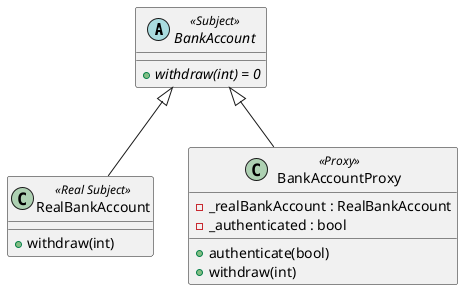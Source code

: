@startuml
abstract class BankAccount <<Subject>> {
    +{abstract} withdraw(int) = 0
}

class RealBankAccount <<Real Subject>> {
    +withdraw(int)
}

class BankAccountProxy <<Proxy>> {
    -_realBankAccount : RealBankAccount
    -_authenticated : bool
    +authenticate(bool)
    +withdraw(int)
}

BankAccount <|-- RealBankAccount
BankAccount <|-- BankAccountProxy
@enduml
